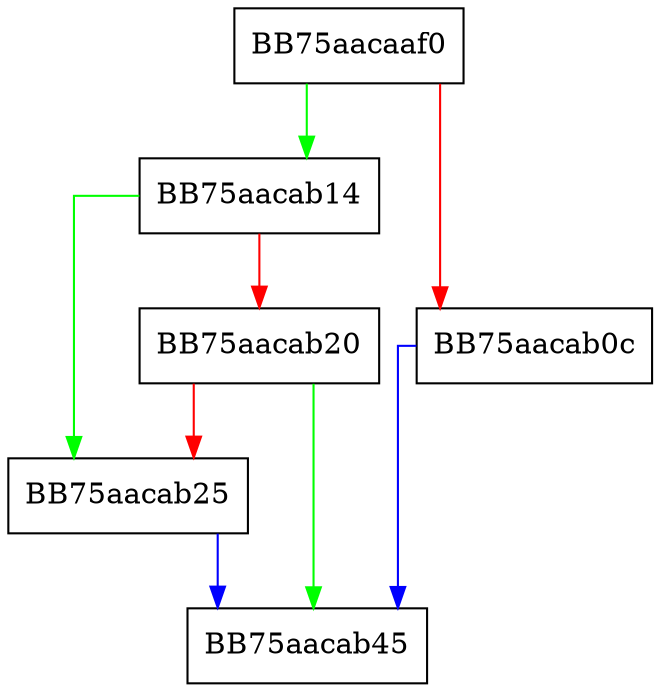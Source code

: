 digraph flush {
  node [shape="box"];
  graph [splines=ortho];
  BB75aacaaf0 -> BB75aacab14 [color="green"];
  BB75aacaaf0 -> BB75aacab0c [color="red"];
  BB75aacab0c -> BB75aacab45 [color="blue"];
  BB75aacab14 -> BB75aacab25 [color="green"];
  BB75aacab14 -> BB75aacab20 [color="red"];
  BB75aacab20 -> BB75aacab45 [color="green"];
  BB75aacab20 -> BB75aacab25 [color="red"];
  BB75aacab25 -> BB75aacab45 [color="blue"];
}